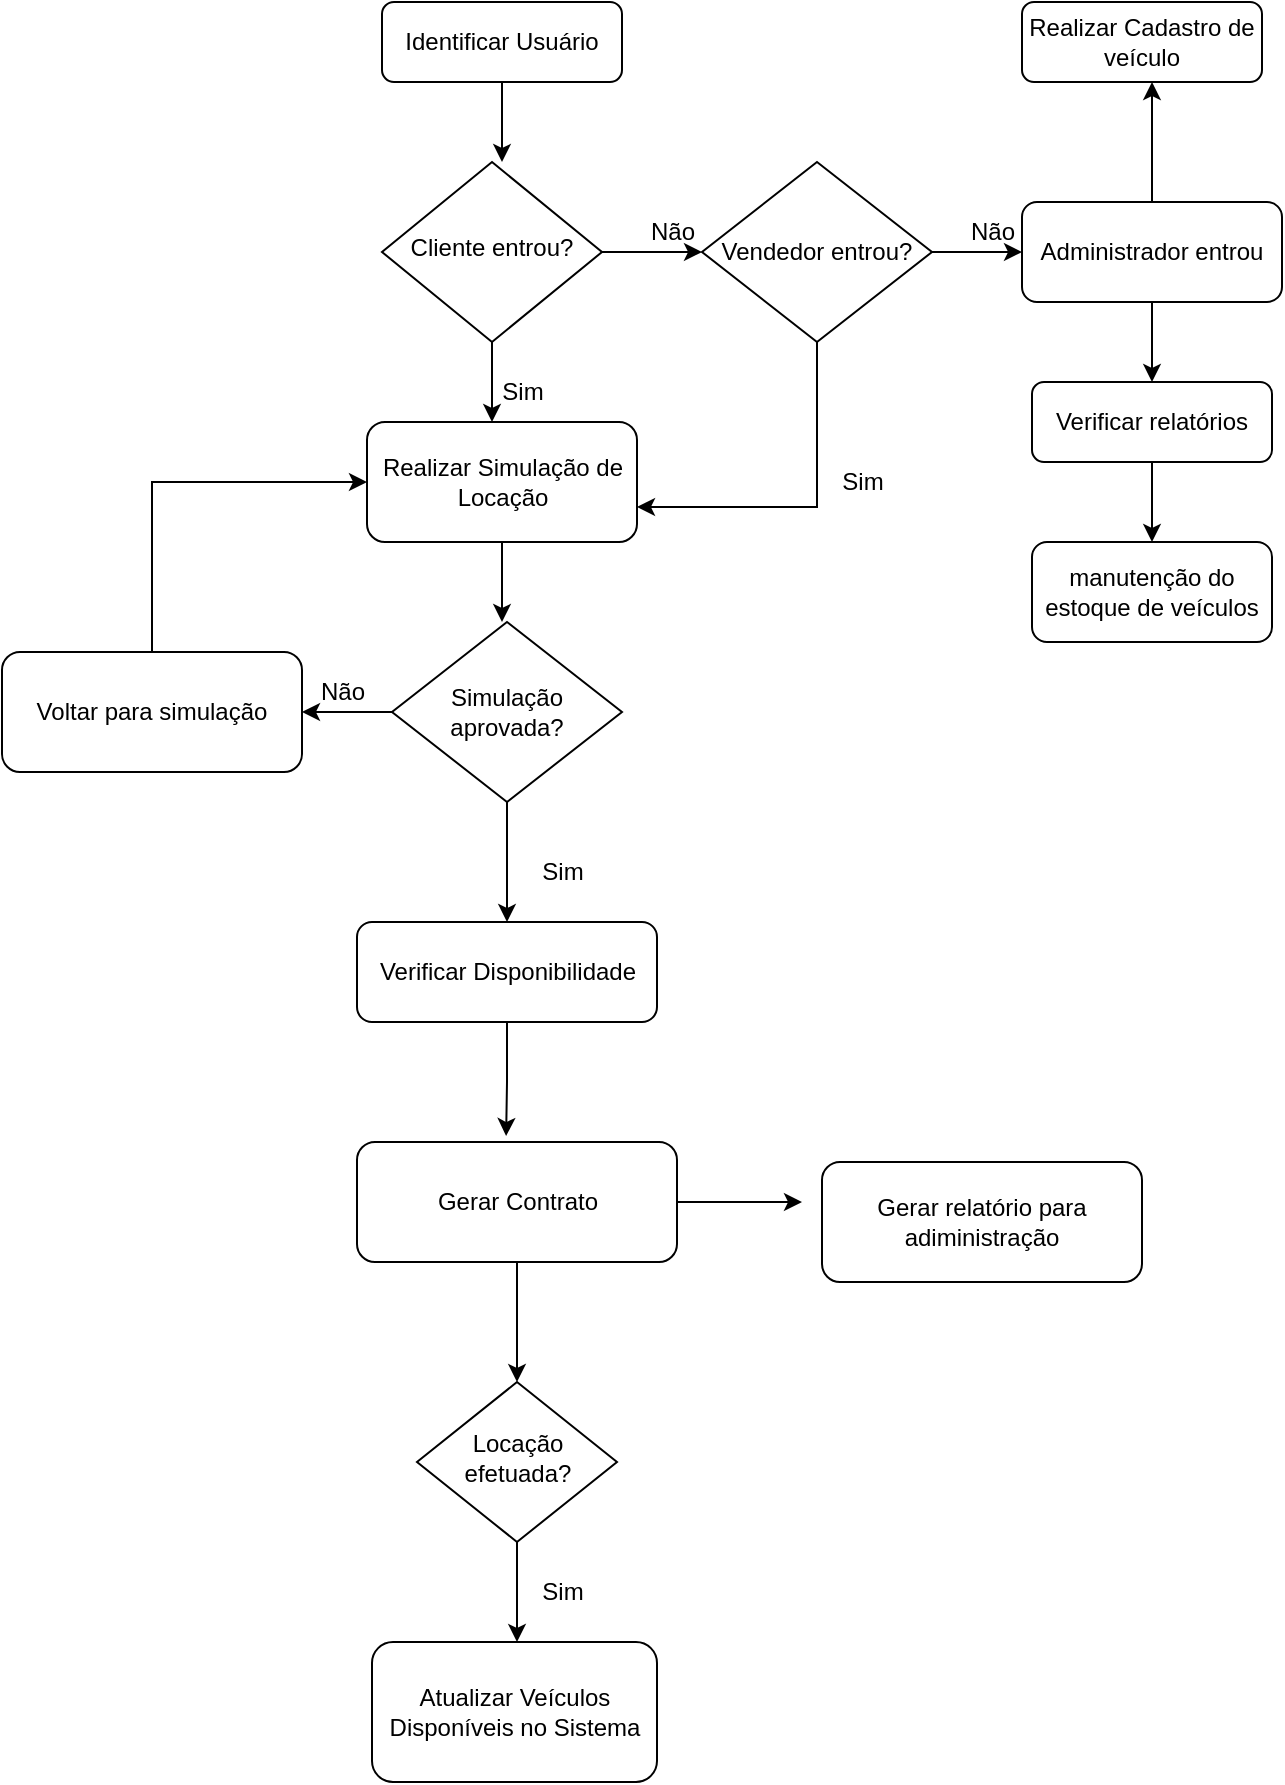 <mxfile version="21.5.0" type="github">
  <diagram id="C5RBs43oDa-KdzZeNtuy" name="Page-1">
    <mxGraphModel dx="1434" dy="764" grid="1" gridSize="10" guides="1" tooltips="1" connect="1" arrows="1" fold="1" page="1" pageScale="1" pageWidth="827" pageHeight="1169" math="0" shadow="0">
      <root>
        <mxCell id="WIyWlLk6GJQsqaUBKTNV-0" />
        <mxCell id="WIyWlLk6GJQsqaUBKTNV-1" parent="WIyWlLk6GJQsqaUBKTNV-0" />
        <mxCell id="WIyWlLk6GJQsqaUBKTNV-5" value="No" style="edgeStyle=orthogonalEdgeStyle;rounded=0;html=1;jettySize=auto;orthogonalLoop=1;fontSize=11;endArrow=block;endFill=0;endSize=8;strokeWidth=1;shadow=0;labelBackgroundColor=none;" parent="WIyWlLk6GJQsqaUBKTNV-1" target="WIyWlLk6GJQsqaUBKTNV-7" edge="1">
          <mxGeometry y="10" relative="1" as="geometry">
            <mxPoint as="offset" />
            <mxPoint x="160" y="1060" as="sourcePoint" />
          </mxGeometry>
        </mxCell>
        <mxCell id="WIyWlLk6GJQsqaUBKTNV-9" value="Yes" style="edgeStyle=orthogonalEdgeStyle;rounded=0;html=1;jettySize=auto;orthogonalLoop=1;fontSize=11;endArrow=block;endFill=0;endSize=8;strokeWidth=1;shadow=0;labelBackgroundColor=none;" parent="WIyWlLk6GJQsqaUBKTNV-1" target="WIyWlLk6GJQsqaUBKTNV-12" edge="1">
          <mxGeometry y="10" relative="1" as="geometry">
            <mxPoint as="offset" />
            <mxPoint x="160" y="1180" as="sourcePoint" />
          </mxGeometry>
        </mxCell>
        <mxCell id="EC6yn7k-40ofh9lpXATY-2" style="edgeStyle=orthogonalEdgeStyle;rounded=0;orthogonalLoop=1;jettySize=auto;html=1;" edge="1" parent="WIyWlLk6GJQsqaUBKTNV-1" source="EC6yn7k-40ofh9lpXATY-0">
          <mxGeometry relative="1" as="geometry">
            <mxPoint x="380" y="150" as="targetPoint" />
          </mxGeometry>
        </mxCell>
        <mxCell id="EC6yn7k-40ofh9lpXATY-0" value="Identificar Usuário" style="rounded=1;whiteSpace=wrap;html=1;fontSize=12;glass=0;strokeWidth=1;shadow=0;" vertex="1" parent="WIyWlLk6GJQsqaUBKTNV-1">
          <mxGeometry x="320" y="70" width="120" height="40" as="geometry" />
        </mxCell>
        <mxCell id="EC6yn7k-40ofh9lpXATY-15" style="edgeStyle=orthogonalEdgeStyle;rounded=0;orthogonalLoop=1;jettySize=auto;html=1;entryX=0;entryY=0.5;entryDx=0;entryDy=0;" edge="1" parent="WIyWlLk6GJQsqaUBKTNV-1" source="EC6yn7k-40ofh9lpXATY-5" target="EC6yn7k-40ofh9lpXATY-10">
          <mxGeometry relative="1" as="geometry" />
        </mxCell>
        <mxCell id="EC6yn7k-40ofh9lpXATY-20" style="edgeStyle=orthogonalEdgeStyle;rounded=0;orthogonalLoop=1;jettySize=auto;html=1;" edge="1" parent="WIyWlLk6GJQsqaUBKTNV-1" source="EC6yn7k-40ofh9lpXATY-5">
          <mxGeometry relative="1" as="geometry">
            <mxPoint x="375" y="280" as="targetPoint" />
          </mxGeometry>
        </mxCell>
        <mxCell id="EC6yn7k-40ofh9lpXATY-5" value="Cliente entrou?" style="rhombus;whiteSpace=wrap;html=1;shadow=0;fontFamily=Helvetica;fontSize=12;align=center;strokeWidth=1;spacing=6;spacingTop=-4;" vertex="1" parent="WIyWlLk6GJQsqaUBKTNV-1">
          <mxGeometry x="320" y="150" width="110" height="90" as="geometry" />
        </mxCell>
        <mxCell id="EC6yn7k-40ofh9lpXATY-9" value="Não" style="text;html=1;align=center;verticalAlign=middle;resizable=0;points=[];autosize=1;strokeColor=none;fillColor=none;" vertex="1" parent="WIyWlLk6GJQsqaUBKTNV-1">
          <mxGeometry x="440" y="170" width="50" height="30" as="geometry" />
        </mxCell>
        <mxCell id="EC6yn7k-40ofh9lpXATY-16" style="edgeStyle=orthogonalEdgeStyle;rounded=0;orthogonalLoop=1;jettySize=auto;html=1;" edge="1" parent="WIyWlLk6GJQsqaUBKTNV-1" source="EC6yn7k-40ofh9lpXATY-10">
          <mxGeometry relative="1" as="geometry">
            <mxPoint x="640" y="195" as="targetPoint" />
          </mxGeometry>
        </mxCell>
        <mxCell id="EC6yn7k-40ofh9lpXATY-56" style="edgeStyle=orthogonalEdgeStyle;rounded=0;orthogonalLoop=1;jettySize=auto;html=1;entryX=1;entryY=0.75;entryDx=0;entryDy=0;" edge="1" parent="WIyWlLk6GJQsqaUBKTNV-1">
          <mxGeometry relative="1" as="geometry">
            <mxPoint x="537.5" y="237.5" as="sourcePoint" />
            <mxPoint x="447.5" y="322.5" as="targetPoint" />
            <Array as="points">
              <mxPoint x="538" y="323" />
            </Array>
          </mxGeometry>
        </mxCell>
        <mxCell id="EC6yn7k-40ofh9lpXATY-10" value="Vendedor entrou?" style="rhombus;whiteSpace=wrap;html=1;" vertex="1" parent="WIyWlLk6GJQsqaUBKTNV-1">
          <mxGeometry x="480" y="150" width="115" height="90" as="geometry" />
        </mxCell>
        <mxCell id="EC6yn7k-40ofh9lpXATY-18" value="Não" style="text;html=1;align=center;verticalAlign=middle;resizable=0;points=[];autosize=1;strokeColor=none;fillColor=none;" vertex="1" parent="WIyWlLk6GJQsqaUBKTNV-1">
          <mxGeometry x="600" y="170" width="50" height="30" as="geometry" />
        </mxCell>
        <mxCell id="EC6yn7k-40ofh9lpXATY-25" style="edgeStyle=orthogonalEdgeStyle;rounded=0;orthogonalLoop=1;jettySize=auto;html=1;" edge="1" parent="WIyWlLk6GJQsqaUBKTNV-1" source="EC6yn7k-40ofh9lpXATY-19">
          <mxGeometry relative="1" as="geometry">
            <mxPoint x="705" y="110" as="targetPoint" />
          </mxGeometry>
        </mxCell>
        <mxCell id="EC6yn7k-40ofh9lpXATY-27" style="edgeStyle=orthogonalEdgeStyle;rounded=0;orthogonalLoop=1;jettySize=auto;html=1;" edge="1" parent="WIyWlLk6GJQsqaUBKTNV-1" source="EC6yn7k-40ofh9lpXATY-19">
          <mxGeometry relative="1" as="geometry">
            <mxPoint x="705" y="260" as="targetPoint" />
          </mxGeometry>
        </mxCell>
        <mxCell id="EC6yn7k-40ofh9lpXATY-19" value="Administrador entrou" style="rounded=1;whiteSpace=wrap;html=1;fontSize=12;glass=0;strokeWidth=1;shadow=0;" vertex="1" parent="WIyWlLk6GJQsqaUBKTNV-1">
          <mxGeometry x="640" y="170" width="130" height="50" as="geometry" />
        </mxCell>
        <mxCell id="EC6yn7k-40ofh9lpXATY-21" value="Sim" style="text;html=1;align=center;verticalAlign=middle;resizable=0;points=[];autosize=1;strokeColor=none;fillColor=none;" vertex="1" parent="WIyWlLk6GJQsqaUBKTNV-1">
          <mxGeometry x="370" y="250" width="40" height="30" as="geometry" />
        </mxCell>
        <mxCell id="EC6yn7k-40ofh9lpXATY-24" value="Sim" style="text;html=1;align=center;verticalAlign=middle;resizable=0;points=[];autosize=1;strokeColor=none;fillColor=none;" vertex="1" parent="WIyWlLk6GJQsqaUBKTNV-1">
          <mxGeometry x="540" y="295" width="40" height="30" as="geometry" />
        </mxCell>
        <mxCell id="EC6yn7k-40ofh9lpXATY-26" value="Realizar Cadastro de veículo" style="rounded=1;whiteSpace=wrap;html=1;fontSize=12;glass=0;strokeWidth=1;shadow=0;" vertex="1" parent="WIyWlLk6GJQsqaUBKTNV-1">
          <mxGeometry x="640" y="70" width="120" height="40" as="geometry" />
        </mxCell>
        <mxCell id="EC6yn7k-40ofh9lpXATY-29" style="edgeStyle=orthogonalEdgeStyle;rounded=0;orthogonalLoop=1;jettySize=auto;html=1;" edge="1" parent="WIyWlLk6GJQsqaUBKTNV-1" source="EC6yn7k-40ofh9lpXATY-28">
          <mxGeometry relative="1" as="geometry">
            <mxPoint x="705" y="340" as="targetPoint" />
          </mxGeometry>
        </mxCell>
        <mxCell id="EC6yn7k-40ofh9lpXATY-28" value="Verificar relatórios" style="rounded=1;whiteSpace=wrap;html=1;fontSize=12;glass=0;strokeWidth=1;shadow=0;" vertex="1" parent="WIyWlLk6GJQsqaUBKTNV-1">
          <mxGeometry x="645" y="260" width="120" height="40" as="geometry" />
        </mxCell>
        <mxCell id="EC6yn7k-40ofh9lpXATY-30" value="manutenção do estoque de veículos" style="rounded=1;whiteSpace=wrap;html=1;fontSize=12;glass=0;strokeWidth=1;shadow=0;" vertex="1" parent="WIyWlLk6GJQsqaUBKTNV-1">
          <mxGeometry x="645" y="340" width="120" height="50" as="geometry" />
        </mxCell>
        <mxCell id="EC6yn7k-40ofh9lpXATY-32" style="edgeStyle=orthogonalEdgeStyle;rounded=0;orthogonalLoop=1;jettySize=auto;html=1;" edge="1" parent="WIyWlLk6GJQsqaUBKTNV-1" source="EC6yn7k-40ofh9lpXATY-31">
          <mxGeometry relative="1" as="geometry">
            <mxPoint x="380" y="380" as="targetPoint" />
          </mxGeometry>
        </mxCell>
        <mxCell id="EC6yn7k-40ofh9lpXATY-31" value="Realizar Simulação de Locação" style="rounded=1;whiteSpace=wrap;html=1;fontSize=12;glass=0;strokeWidth=1;shadow=0;" vertex="1" parent="WIyWlLk6GJQsqaUBKTNV-1">
          <mxGeometry x="312.5" y="280" width="135" height="60" as="geometry" />
        </mxCell>
        <mxCell id="EC6yn7k-40ofh9lpXATY-52" style="edgeStyle=orthogonalEdgeStyle;rounded=0;orthogonalLoop=1;jettySize=auto;html=1;entryX=0.466;entryY=-0.05;entryDx=0;entryDy=0;entryPerimeter=0;" edge="1" parent="WIyWlLk6GJQsqaUBKTNV-1" source="EC6yn7k-40ofh9lpXATY-33" target="EC6yn7k-40ofh9lpXATY-44">
          <mxGeometry relative="1" as="geometry" />
        </mxCell>
        <mxCell id="EC6yn7k-40ofh9lpXATY-33" value="Verificar Disponibilidade" style="rounded=1;whiteSpace=wrap;html=1;fontSize=12;glass=0;strokeWidth=1;shadow=0;" vertex="1" parent="WIyWlLk6GJQsqaUBKTNV-1">
          <mxGeometry x="307.5" y="530" width="150" height="50" as="geometry" />
        </mxCell>
        <mxCell id="EC6yn7k-40ofh9lpXATY-35" style="edgeStyle=orthogonalEdgeStyle;rounded=0;orthogonalLoop=1;jettySize=auto;html=1;" edge="1" parent="WIyWlLk6GJQsqaUBKTNV-1" source="EC6yn7k-40ofh9lpXATY-34">
          <mxGeometry relative="1" as="geometry">
            <mxPoint x="280" y="425" as="targetPoint" />
          </mxGeometry>
        </mxCell>
        <mxCell id="EC6yn7k-40ofh9lpXATY-41" style="edgeStyle=orthogonalEdgeStyle;rounded=0;orthogonalLoop=1;jettySize=auto;html=1;" edge="1" parent="WIyWlLk6GJQsqaUBKTNV-1" source="EC6yn7k-40ofh9lpXATY-34">
          <mxGeometry relative="1" as="geometry">
            <mxPoint x="382.5" y="530" as="targetPoint" />
          </mxGeometry>
        </mxCell>
        <mxCell id="EC6yn7k-40ofh9lpXATY-34" value="Simulação aprovada?" style="rhombus;whiteSpace=wrap;html=1;" vertex="1" parent="WIyWlLk6GJQsqaUBKTNV-1">
          <mxGeometry x="325" y="380" width="115" height="90" as="geometry" />
        </mxCell>
        <mxCell id="EC6yn7k-40ofh9lpXATY-36" value="Não" style="text;html=1;align=center;verticalAlign=middle;resizable=0;points=[];autosize=1;strokeColor=none;fillColor=none;" vertex="1" parent="WIyWlLk6GJQsqaUBKTNV-1">
          <mxGeometry x="275" y="400" width="50" height="30" as="geometry" />
        </mxCell>
        <mxCell id="EC6yn7k-40ofh9lpXATY-40" style="edgeStyle=orthogonalEdgeStyle;rounded=0;orthogonalLoop=1;jettySize=auto;html=1;" edge="1" parent="WIyWlLk6GJQsqaUBKTNV-1" source="EC6yn7k-40ofh9lpXATY-38" target="EC6yn7k-40ofh9lpXATY-31">
          <mxGeometry relative="1" as="geometry">
            <Array as="points">
              <mxPoint x="205" y="310" />
            </Array>
          </mxGeometry>
        </mxCell>
        <mxCell id="EC6yn7k-40ofh9lpXATY-38" value="Voltar para simulação" style="rounded=1;whiteSpace=wrap;html=1;fontSize=12;glass=0;strokeWidth=1;shadow=0;" vertex="1" parent="WIyWlLk6GJQsqaUBKTNV-1">
          <mxGeometry x="130" y="395" width="150" height="60" as="geometry" />
        </mxCell>
        <mxCell id="EC6yn7k-40ofh9lpXATY-42" value="Sim" style="text;html=1;align=center;verticalAlign=middle;resizable=0;points=[];autosize=1;strokeColor=none;fillColor=none;" vertex="1" parent="WIyWlLk6GJQsqaUBKTNV-1">
          <mxGeometry x="390" y="490" width="40" height="30" as="geometry" />
        </mxCell>
        <mxCell id="EC6yn7k-40ofh9lpXATY-45" style="edgeStyle=orthogonalEdgeStyle;rounded=0;orthogonalLoop=1;jettySize=auto;html=1;" edge="1" parent="WIyWlLk6GJQsqaUBKTNV-1" source="EC6yn7k-40ofh9lpXATY-44">
          <mxGeometry relative="1" as="geometry">
            <mxPoint x="530" y="670" as="targetPoint" />
          </mxGeometry>
        </mxCell>
        <mxCell id="EC6yn7k-40ofh9lpXATY-47" style="edgeStyle=orthogonalEdgeStyle;rounded=0;orthogonalLoop=1;jettySize=auto;html=1;" edge="1" parent="WIyWlLk6GJQsqaUBKTNV-1" source="EC6yn7k-40ofh9lpXATY-44">
          <mxGeometry relative="1" as="geometry">
            <mxPoint x="387.5" y="760" as="targetPoint" />
          </mxGeometry>
        </mxCell>
        <mxCell id="EC6yn7k-40ofh9lpXATY-44" value="Gerar Contrato" style="rounded=1;whiteSpace=wrap;html=1;fontSize=12;glass=0;strokeWidth=1;shadow=0;" vertex="1" parent="WIyWlLk6GJQsqaUBKTNV-1">
          <mxGeometry x="307.5" y="640" width="160" height="60" as="geometry" />
        </mxCell>
        <mxCell id="EC6yn7k-40ofh9lpXATY-46" value="Gerar relatório para adiministração" style="rounded=1;whiteSpace=wrap;html=1;fontSize=12;glass=0;strokeWidth=1;shadow=0;" vertex="1" parent="WIyWlLk6GJQsqaUBKTNV-1">
          <mxGeometry x="540" y="650" width="160" height="60" as="geometry" />
        </mxCell>
        <mxCell id="EC6yn7k-40ofh9lpXATY-49" style="edgeStyle=orthogonalEdgeStyle;rounded=0;orthogonalLoop=1;jettySize=auto;html=1;" edge="1" parent="WIyWlLk6GJQsqaUBKTNV-1" source="EC6yn7k-40ofh9lpXATY-48">
          <mxGeometry relative="1" as="geometry">
            <mxPoint x="387.5" y="890" as="targetPoint" />
          </mxGeometry>
        </mxCell>
        <mxCell id="EC6yn7k-40ofh9lpXATY-48" value="Locação efetuada?" style="rhombus;whiteSpace=wrap;html=1;shadow=0;fontFamily=Helvetica;fontSize=12;align=center;strokeWidth=1;spacing=6;spacingTop=-4;" vertex="1" parent="WIyWlLk6GJQsqaUBKTNV-1">
          <mxGeometry x="337.5" y="760" width="100" height="80" as="geometry" />
        </mxCell>
        <mxCell id="EC6yn7k-40ofh9lpXATY-50" value="Sim" style="text;html=1;align=center;verticalAlign=middle;resizable=0;points=[];autosize=1;strokeColor=none;fillColor=none;" vertex="1" parent="WIyWlLk6GJQsqaUBKTNV-1">
          <mxGeometry x="390" y="850" width="40" height="30" as="geometry" />
        </mxCell>
        <mxCell id="EC6yn7k-40ofh9lpXATY-51" value="Atualizar Veículos Disponíveis no Sistema" style="rounded=1;whiteSpace=wrap;html=1;fontSize=12;glass=0;strokeWidth=1;shadow=0;" vertex="1" parent="WIyWlLk6GJQsqaUBKTNV-1">
          <mxGeometry x="315" y="890" width="142.5" height="70" as="geometry" />
        </mxCell>
      </root>
    </mxGraphModel>
  </diagram>
</mxfile>
